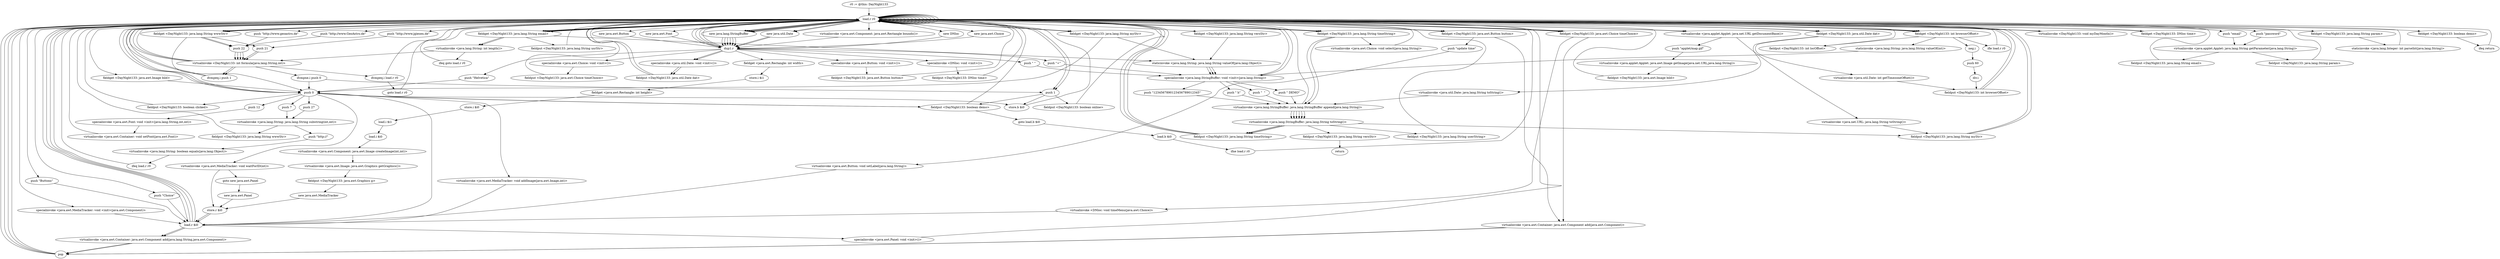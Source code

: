 digraph "" {
    "r0 := @this: DayNight133"
    "load.r r0"
    "r0 := @this: DayNight133"->"load.r r0";
    "new java.awt.Font"
    "load.r r0"->"new java.awt.Font";
    "dup1.r"
    "new java.awt.Font"->"dup1.r";
    "push \"Helvetica\""
    "dup1.r"->"push \"Helvetica\"";
    "push 0"
    "push \"Helvetica\""->"push 0";
    "push 12"
    "push 0"->"push 12";
    "specialinvoke <java.awt.Font: void <init>(java.lang.String,int,int)>"
    "push 12"->"specialinvoke <java.awt.Font: void <init>(java.lang.String,int,int)>";
    "virtualinvoke <java.awt.Container: void setFont(java.awt.Font)>"
    "specialinvoke <java.awt.Font: void <init>(java.lang.String,int,int)>"->"virtualinvoke <java.awt.Container: void setFont(java.awt.Font)>";
    "virtualinvoke <java.awt.Container: void setFont(java.awt.Font)>"->"load.r r0";
    "load.r r0"->"load.r r0";
    "virtualinvoke <java.applet.Applet: java.net.URL getDocumentBase()>"
    "load.r r0"->"virtualinvoke <java.applet.Applet: java.net.URL getDocumentBase()>";
    "virtualinvoke <java.net.URL: java.lang.String toString()>"
    "virtualinvoke <java.applet.Applet: java.net.URL getDocumentBase()>"->"virtualinvoke <java.net.URL: java.lang.String toString()>";
    "fieldput <DayNight133: java.lang.String myStr>"
    "virtualinvoke <java.net.URL: java.lang.String toString()>"->"fieldput <DayNight133: java.lang.String myStr>";
    "fieldput <DayNight133: java.lang.String myStr>"->"load.r r0";
    "new java.lang.StringBuffer"
    "load.r r0"->"new java.lang.StringBuffer";
    "new java.lang.StringBuffer"->"dup1.r";
    "dup1.r"->"load.r r0";
    "fieldget <DayNight133: java.lang.String myStr>"
    "load.r r0"->"fieldget <DayNight133: java.lang.String myStr>";
    "staticinvoke <java.lang.String: java.lang.String valueOf(java.lang.Object)>"
    "fieldget <DayNight133: java.lang.String myStr>"->"staticinvoke <java.lang.String: java.lang.String valueOf(java.lang.Object)>";
    "specialinvoke <java.lang.StringBuffer: void <init>(java.lang.String)>"
    "staticinvoke <java.lang.String: java.lang.String valueOf(java.lang.Object)>"->"specialinvoke <java.lang.StringBuffer: void <init>(java.lang.String)>";
    "push \"1234567890123456789012345\""
    "specialinvoke <java.lang.StringBuffer: void <init>(java.lang.String)>"->"push \"1234567890123456789012345\"";
    "virtualinvoke <java.lang.StringBuffer: java.lang.StringBuffer append(java.lang.String)>"
    "push \"1234567890123456789012345\""->"virtualinvoke <java.lang.StringBuffer: java.lang.StringBuffer append(java.lang.String)>";
    "virtualinvoke <java.lang.StringBuffer: java.lang.String toString()>"
    "virtualinvoke <java.lang.StringBuffer: java.lang.StringBuffer append(java.lang.String)>"->"virtualinvoke <java.lang.StringBuffer: java.lang.String toString()>";
    "virtualinvoke <java.lang.StringBuffer: java.lang.String toString()>"->"fieldput <DayNight133: java.lang.String myStr>";
    "fieldput <DayNight133: java.lang.String myStr>"->"load.r r0";
    "load.r r0"->"load.r r0";
    "load.r r0"->"fieldget <DayNight133: java.lang.String myStr>";
    "fieldget <DayNight133: java.lang.String myStr>"->"push 0";
    "push 27"
    "push 0"->"push 27";
    "virtualinvoke <java.lang.String: java.lang.String substring(int,int)>"
    "push 27"->"virtualinvoke <java.lang.String: java.lang.String substring(int,int)>";
    "fieldput <DayNight133: java.lang.String wwwStr>"
    "virtualinvoke <java.lang.String: java.lang.String substring(int,int)>"->"fieldput <DayNight133: java.lang.String wwwStr>";
    "fieldput <DayNight133: java.lang.String wwwStr>"->"load.r r0";
    "virtualinvoke <DayNight133: void myDayMonth()>"
    "load.r r0"->"virtualinvoke <DayNight133: void myDayMonth()>";
    "virtualinvoke <DayNight133: void myDayMonth()>"->"load.r r0";
    "load.r r0"->"load.r r0";
    "load.r r0"->"load.r r0";
    "load.r r0"->"virtualinvoke <java.applet.Applet: java.net.URL getDocumentBase()>";
    "push \"applet/map.gif\""
    "virtualinvoke <java.applet.Applet: java.net.URL getDocumentBase()>"->"push \"applet/map.gif\"";
    "virtualinvoke <java.applet.Applet: java.awt.Image getImage(java.net.URL,java.lang.String)>"
    "push \"applet/map.gif\""->"virtualinvoke <java.applet.Applet: java.awt.Image getImage(java.net.URL,java.lang.String)>";
    "fieldput <DayNight133: java.awt.Image bild>"
    "virtualinvoke <java.applet.Applet: java.awt.Image getImage(java.net.URL,java.lang.String)>"->"fieldput <DayNight133: java.awt.Image bild>";
    "fieldput <DayNight133: java.awt.Image bild>"->"load.r r0";
    "new java.util.Date"
    "load.r r0"->"new java.util.Date";
    "new java.util.Date"->"dup1.r";
    "specialinvoke <java.util.Date: void <init>()>"
    "dup1.r"->"specialinvoke <java.util.Date: void <init>()>";
    "fieldput <DayNight133: java.util.Date dat>"
    "specialinvoke <java.util.Date: void <init>()>"->"fieldput <DayNight133: java.util.Date dat>";
    "fieldput <DayNight133: java.util.Date dat>"->"load.r r0";
    "load.r r0"->"load.r r0";
    "load.r r0"->"load.r r0";
    "virtualinvoke <java.awt.Component: java.awt.Rectangle bounds()>"
    "load.r r0"->"virtualinvoke <java.awt.Component: java.awt.Rectangle bounds()>";
    "virtualinvoke <java.awt.Component: java.awt.Rectangle bounds()>"->"dup1.r";
    "fieldget <java.awt.Rectangle: int width>"
    "dup1.r"->"fieldget <java.awt.Rectangle: int width>";
    "store.i $i1"
    "fieldget <java.awt.Rectangle: int width>"->"store.i $i1";
    "fieldget <java.awt.Rectangle: int height>"
    "store.i $i1"->"fieldget <java.awt.Rectangle: int height>";
    "store.i $i0"
    "fieldget <java.awt.Rectangle: int height>"->"store.i $i0";
    "load.i $i1"
    "store.i $i0"->"load.i $i1";
    "load.i $i0"
    "load.i $i1"->"load.i $i0";
    "virtualinvoke <java.awt.Component: java.awt.Image createImage(int,int)>"
    "load.i $i0"->"virtualinvoke <java.awt.Component: java.awt.Image createImage(int,int)>";
    "virtualinvoke <java.awt.Image: java.awt.Graphics getGraphics()>"
    "virtualinvoke <java.awt.Component: java.awt.Image createImage(int,int)>"->"virtualinvoke <java.awt.Image: java.awt.Graphics getGraphics()>";
    "fieldput <DayNight133: java.awt.Graphics g>"
    "virtualinvoke <java.awt.Image: java.awt.Graphics getGraphics()>"->"fieldput <DayNight133: java.awt.Graphics g>";
    "new java.awt.MediaTracker"
    "fieldput <DayNight133: java.awt.Graphics g>"->"new java.awt.MediaTracker";
    "store.r $i0"
    "new java.awt.MediaTracker"->"store.r $i0";
    "load.r $i0"
    "store.r $i0"->"load.r $i0";
    "load.r $i0"->"load.r r0";
    "specialinvoke <java.awt.MediaTracker: void <init>(java.awt.Component)>"
    "load.r r0"->"specialinvoke <java.awt.MediaTracker: void <init>(java.awt.Component)>";
    "specialinvoke <java.awt.MediaTracker: void <init>(java.awt.Component)>"->"load.r $i0";
    "load.r $i0"->"load.r r0";
    "fieldget <DayNight133: java.awt.Image bild>"
    "load.r r0"->"fieldget <DayNight133: java.awt.Image bild>";
    "fieldget <DayNight133: java.awt.Image bild>"->"push 0";
    "virtualinvoke <java.awt.MediaTracker: void addImage(java.awt.Image,int)>"
    "push 0"->"virtualinvoke <java.awt.MediaTracker: void addImage(java.awt.Image,int)>";
    "virtualinvoke <java.awt.MediaTracker: void addImage(java.awt.Image,int)>"->"load.r $i0";
    "load.r $i0"->"push 0";
    "virtualinvoke <java.awt.MediaTracker: void waitForID(int)>"
    "push 0"->"virtualinvoke <java.awt.MediaTracker: void waitForID(int)>";
    "goto new java.awt.Panel"
    "virtualinvoke <java.awt.MediaTracker: void waitForID(int)>"->"goto new java.awt.Panel";
    "new java.awt.Panel"
    "goto new java.awt.Panel"->"new java.awt.Panel";
    "new java.awt.Panel"->"store.r $i0";
    "store.r $i0"->"load.r $i0";
    "specialinvoke <java.awt.Panel: void <init>()>"
    "load.r $i0"->"specialinvoke <java.awt.Panel: void <init>()>";
    "specialinvoke <java.awt.Panel: void <init>()>"->"load.r r0";
    "push \"Buttons\""
    "load.r r0"->"push \"Buttons\"";
    "push \"Buttons\""->"load.r $i0";
    "virtualinvoke <java.awt.Container: java.awt.Component add(java.lang.String,java.awt.Component)>"
    "load.r $i0"->"virtualinvoke <java.awt.Container: java.awt.Component add(java.lang.String,java.awt.Component)>";
    "pop"
    "virtualinvoke <java.awt.Container: java.awt.Component add(java.lang.String,java.awt.Component)>"->"pop";
    "pop"->"load.r r0";
    "push \"Choice\""
    "load.r r0"->"push \"Choice\"";
    "push \"Choice\""->"load.r $i0";
    "load.r $i0"->"virtualinvoke <java.awt.Container: java.awt.Component add(java.lang.String,java.awt.Component)>";
    "virtualinvoke <java.awt.Container: java.awt.Component add(java.lang.String,java.awt.Component)>"->"pop";
    "pop"->"load.r r0";
    "new DNloc"
    "load.r r0"->"new DNloc";
    "new DNloc"->"dup1.r";
    "specialinvoke <DNloc: void <init>()>"
    "dup1.r"->"specialinvoke <DNloc: void <init>()>";
    "fieldput <DayNight133: DNloc time>"
    "specialinvoke <DNloc: void <init>()>"->"fieldput <DayNight133: DNloc time>";
    "fieldput <DayNight133: DNloc time>"->"load.r r0";
    "new java.awt.Choice"
    "load.r r0"->"new java.awt.Choice";
    "new java.awt.Choice"->"dup1.r";
    "specialinvoke <java.awt.Choice: void <init>()>"
    "dup1.r"->"specialinvoke <java.awt.Choice: void <init>()>";
    "fieldput <DayNight133: java.awt.Choice timeChoice>"
    "specialinvoke <java.awt.Choice: void <init>()>"->"fieldput <DayNight133: java.awt.Choice timeChoice>";
    "fieldput <DayNight133: java.awt.Choice timeChoice>"->"load.r r0";
    "fieldget <DayNight133: DNloc time>"
    "load.r r0"->"fieldget <DayNight133: DNloc time>";
    "fieldget <DayNight133: DNloc time>"->"load.r r0";
    "fieldget <DayNight133: java.awt.Choice timeChoice>"
    "load.r r0"->"fieldget <DayNight133: java.awt.Choice timeChoice>";
    "virtualinvoke <DNloc: void timeMenu(java.awt.Choice)>"
    "fieldget <DayNight133: java.awt.Choice timeChoice>"->"virtualinvoke <DNloc: void timeMenu(java.awt.Choice)>";
    "virtualinvoke <DNloc: void timeMenu(java.awt.Choice)>"->"load.r $i0";
    "load.r $i0"->"load.r r0";
    "load.r r0"->"fieldget <DayNight133: java.awt.Choice timeChoice>";
    "virtualinvoke <java.awt.Container: java.awt.Component add(java.awt.Component)>"
    "fieldget <DayNight133: java.awt.Choice timeChoice>"->"virtualinvoke <java.awt.Container: java.awt.Component add(java.awt.Component)>";
    "virtualinvoke <java.awt.Container: java.awt.Component add(java.awt.Component)>"->"pop";
    "pop"->"load.r r0";
    "new java.awt.Button"
    "load.r r0"->"new java.awt.Button";
    "new java.awt.Button"->"dup1.r";
    "specialinvoke <java.awt.Button: void <init>()>"
    "dup1.r"->"specialinvoke <java.awt.Button: void <init>()>";
    "fieldput <DayNight133: java.awt.Button button>"
    "specialinvoke <java.awt.Button: void <init>()>"->"fieldput <DayNight133: java.awt.Button button>";
    "fieldput <DayNight133: java.awt.Button button>"->"load.r r0";
    "fieldget <DayNight133: java.awt.Button button>"
    "load.r r0"->"fieldget <DayNight133: java.awt.Button button>";
    "push \"update time\""
    "fieldget <DayNight133: java.awt.Button button>"->"push \"update time\"";
    "virtualinvoke <java.awt.Button: void setLabel(java.lang.String)>"
    "push \"update time\""->"virtualinvoke <java.awt.Button: void setLabel(java.lang.String)>";
    "virtualinvoke <java.awt.Button: void setLabel(java.lang.String)>"->"load.r $i0";
    "load.r $i0"->"load.r r0";
    "load.r r0"->"fieldget <DayNight133: java.awt.Button button>";
    "fieldget <DayNight133: java.awt.Button button>"->"virtualinvoke <java.awt.Container: java.awt.Component add(java.awt.Component)>";
    "virtualinvoke <java.awt.Container: java.awt.Component add(java.awt.Component)>"->"pop";
    "pop"->"load.r r0";
    "load.r r0"->"new java.util.Date";
    "new java.util.Date"->"dup1.r";
    "dup1.r"->"specialinvoke <java.util.Date: void <init>()>";
    "specialinvoke <java.util.Date: void <init>()>"->"fieldput <DayNight133: java.util.Date dat>";
    "fieldput <DayNight133: java.util.Date dat>"->"load.r r0";
    "load.r r0"->"load.r r0";
    "fieldget <DayNight133: java.util.Date dat>"
    "load.r r0"->"fieldget <DayNight133: java.util.Date dat>";
    "virtualinvoke <java.util.Date: int getTimezoneOffset()>"
    "fieldget <DayNight133: java.util.Date dat>"->"virtualinvoke <java.util.Date: int getTimezoneOffset()>";
    "fieldput <DayNight133: int browserOffset>"
    "virtualinvoke <java.util.Date: int getTimezoneOffset()>"->"fieldput <DayNight133: int browserOffset>";
    "fieldput <DayNight133: int browserOffset>"->"load.r r0";
    "load.r r0"->"load.r r0";
    "fieldget <DayNight133: int browserOffset>"
    "load.r r0"->"fieldget <DayNight133: int browserOffset>";
    "neg.i"
    "fieldget <DayNight133: int browserOffset>"->"neg.i";
    "push 60"
    "neg.i"->"push 60";
    "div.i"
    "push 60"->"div.i";
    "div.i"->"fieldput <DayNight133: int browserOffset>";
    "fieldput <DayNight133: int browserOffset>"->"load.r r0";
    "load.r r0"->"load.r r0";
    "load.r r0"->"fieldget <DayNight133: int browserOffset>";
    "fieldput <DayNight133: int locOffset>"
    "fieldget <DayNight133: int browserOffset>"->"fieldput <DayNight133: int locOffset>";
    "fieldput <DayNight133: int locOffset>"->"load.r r0";
    "load.r r0"->"new java.lang.StringBuffer";
    "new java.lang.StringBuffer"->"dup1.r";
    "dup1.r"->"load.r r0";
    "load.r r0"->"fieldget <DayNight133: int browserOffset>";
    "staticinvoke <java.lang.String: java.lang.String valueOf(int)>"
    "fieldget <DayNight133: int browserOffset>"->"staticinvoke <java.lang.String: java.lang.String valueOf(int)>";
    "staticinvoke <java.lang.String: java.lang.String valueOf(int)>"->"specialinvoke <java.lang.StringBuffer: void <init>(java.lang.String)>";
    "push \" h\""
    "specialinvoke <java.lang.StringBuffer: void <init>(java.lang.String)>"->"push \" h\"";
    "push \" h\""->"virtualinvoke <java.lang.StringBuffer: java.lang.StringBuffer append(java.lang.String)>";
    "virtualinvoke <java.lang.StringBuffer: java.lang.StringBuffer append(java.lang.String)>"->"virtualinvoke <java.lang.StringBuffer: java.lang.String toString()>";
    "fieldput <DayNight133: java.lang.String timeString>"
    "virtualinvoke <java.lang.StringBuffer: java.lang.String toString()>"->"fieldput <DayNight133: java.lang.String timeString>";
    "fieldput <DayNight133: java.lang.String timeString>"->"load.r r0";
    "load.r r0"->"fieldget <DayNight133: int browserOffset>";
    "ifle load.r r0"
    "fieldget <DayNight133: int browserOffset>"->"ifle load.r r0";
    "ifle load.r r0"->"load.r r0";
    "load.r r0"->"new java.lang.StringBuffer";
    "new java.lang.StringBuffer"->"dup1.r";
    "push \"+\""
    "dup1.r"->"push \"+\"";
    "push \"+\""->"specialinvoke <java.lang.StringBuffer: void <init>(java.lang.String)>";
    "specialinvoke <java.lang.StringBuffer: void <init>(java.lang.String)>"->"load.r r0";
    "fieldget <DayNight133: java.lang.String timeString>"
    "load.r r0"->"fieldget <DayNight133: java.lang.String timeString>";
    "fieldget <DayNight133: java.lang.String timeString>"->"virtualinvoke <java.lang.StringBuffer: java.lang.StringBuffer append(java.lang.String)>";
    "virtualinvoke <java.lang.StringBuffer: java.lang.StringBuffer append(java.lang.String)>"->"virtualinvoke <java.lang.StringBuffer: java.lang.String toString()>";
    "virtualinvoke <java.lang.StringBuffer: java.lang.String toString()>"->"fieldput <DayNight133: java.lang.String timeString>";
    "fieldput <DayNight133: java.lang.String timeString>"->"load.r r0";
    "load.r r0"->"new java.lang.StringBuffer";
    "new java.lang.StringBuffer"->"dup1.r";
    "push \" \""
    "dup1.r"->"push \" \"";
    "push \" \""->"specialinvoke <java.lang.StringBuffer: void <init>(java.lang.String)>";
    "specialinvoke <java.lang.StringBuffer: void <init>(java.lang.String)>"->"load.r r0";
    "load.r r0"->"fieldget <DayNight133: java.lang.String timeString>";
    "fieldget <DayNight133: java.lang.String timeString>"->"virtualinvoke <java.lang.StringBuffer: java.lang.StringBuffer append(java.lang.String)>";
    "virtualinvoke <java.lang.StringBuffer: java.lang.StringBuffer append(java.lang.String)>"->"virtualinvoke <java.lang.StringBuffer: java.lang.String toString()>";
    "virtualinvoke <java.lang.StringBuffer: java.lang.String toString()>"->"fieldput <DayNight133: java.lang.String timeString>";
    "fieldput <DayNight133: java.lang.String timeString>"->"load.r r0";
    "load.r r0"->"fieldget <DayNight133: java.awt.Choice timeChoice>";
    "fieldget <DayNight133: java.awt.Choice timeChoice>"->"load.r r0";
    "load.r r0"->"fieldget <DayNight133: java.lang.String timeString>";
    "virtualinvoke <java.awt.Choice: void select(java.lang.String)>"
    "fieldget <DayNight133: java.lang.String timeString>"->"virtualinvoke <java.awt.Choice: void select(java.lang.String)>";
    "virtualinvoke <java.awt.Choice: void select(java.lang.String)>"->"load.r r0";
    "load.r r0"->"push 0";
    "fieldput <DayNight133: boolean clicked>"
    "push 0"->"fieldput <DayNight133: boolean clicked>";
    "fieldput <DayNight133: boolean clicked>"->"load.r r0";
    "load.r r0"->"load.r r0";
    "push \"email\""
    "load.r r0"->"push \"email\"";
    "virtualinvoke <java.applet.Applet: java.lang.String getParameter(java.lang.String)>"
    "push \"email\""->"virtualinvoke <java.applet.Applet: java.lang.String getParameter(java.lang.String)>";
    "fieldput <DayNight133: java.lang.String email>"
    "virtualinvoke <java.applet.Applet: java.lang.String getParameter(java.lang.String)>"->"fieldput <DayNight133: java.lang.String email>";
    "fieldput <DayNight133: java.lang.String email>"->"load.r r0";
    "load.r r0"->"load.r r0";
    "push \"password\""
    "load.r r0"->"push \"password\"";
    "push \"password\""->"virtualinvoke <java.applet.Applet: java.lang.String getParameter(java.lang.String)>";
    "fieldput <DayNight133: java.lang.String param>"
    "virtualinvoke <java.applet.Applet: java.lang.String getParameter(java.lang.String)>"->"fieldput <DayNight133: java.lang.String param>";
    "fieldput <DayNight133: java.lang.String param>"->"load.r r0";
    "load.r r0"->"load.r r0";
    "fieldget <DayNight133: java.lang.String email>"
    "load.r r0"->"fieldget <DayNight133: java.lang.String email>";
    "fieldput <DayNight133: java.lang.String usrStr>"
    "fieldget <DayNight133: java.lang.String email>"->"fieldput <DayNight133: java.lang.String usrStr>";
    "fieldput <DayNight133: java.lang.String usrStr>"->"load.r r0";
    "load.r r0"->"new java.lang.StringBuffer";
    "new java.lang.StringBuffer"->"dup1.r";
    "dup1.r"->"load.r r0";
    "load.r r0"->"fieldget <DayNight133: java.lang.String email>";
    "fieldget <DayNight133: java.lang.String email>"->"staticinvoke <java.lang.String: java.lang.String valueOf(java.lang.Object)>";
    "staticinvoke <java.lang.String: java.lang.String valueOf(java.lang.Object)>"->"specialinvoke <java.lang.StringBuffer: void <init>(java.lang.String)>";
    "push \"  \""
    "specialinvoke <java.lang.StringBuffer: void <init>(java.lang.String)>"->"push \"  \"";
    "push \"  \""->"virtualinvoke <java.lang.StringBuffer: java.lang.StringBuffer append(java.lang.String)>";
    "virtualinvoke <java.lang.StringBuffer: java.lang.StringBuffer append(java.lang.String)>"->"load.r r0";
    "load.r r0"->"fieldget <DayNight133: java.util.Date dat>";
    "virtualinvoke <java.util.Date: java.lang.String toString()>"
    "fieldget <DayNight133: java.util.Date dat>"->"virtualinvoke <java.util.Date: java.lang.String toString()>";
    "virtualinvoke <java.util.Date: java.lang.String toString()>"->"virtualinvoke <java.lang.StringBuffer: java.lang.StringBuffer append(java.lang.String)>";
    "virtualinvoke <java.lang.StringBuffer: java.lang.StringBuffer append(java.lang.String)>"->"virtualinvoke <java.lang.StringBuffer: java.lang.String toString()>";
    "fieldput <DayNight133: java.lang.String userString>"
    "virtualinvoke <java.lang.StringBuffer: java.lang.String toString()>"->"fieldput <DayNight133: java.lang.String userString>";
    "fieldput <DayNight133: java.lang.String userString>"->"load.r r0";
    "load.r r0"->"load.r r0";
    "fieldget <DayNight133: java.lang.String wwwStr>"
    "load.r r0"->"fieldget <DayNight133: java.lang.String wwwStr>";
    "push 22"
    "fieldget <DayNight133: java.lang.String wwwStr>"->"push 22";
    "virtualinvoke <DayNight133: int formula(java.lang.String,int)>"
    "push 22"->"virtualinvoke <DayNight133: int formula(java.lang.String,int)>";
    "virtualinvoke <DayNight133: int formula(java.lang.String,int)>"->"load.r r0";
    "push \"http://www.GeoAstro.de\""
    "load.r r0"->"push \"http://www.GeoAstro.de\"";
    "push \"http://www.GeoAstro.de\""->"push 22";
    "push 22"->"virtualinvoke <DayNight133: int formula(java.lang.String,int)>";
    "ifcmpeq.i push 1"
    "virtualinvoke <DayNight133: int formula(java.lang.String,int)>"->"ifcmpeq.i push 1";
    "ifcmpeq.i push 1"->"load.r r0";
    "load.r r0"->"load.r r0";
    "load.r r0"->"fieldget <DayNight133: java.lang.String wwwStr>";
    "fieldget <DayNight133: java.lang.String wwwStr>"->"push 22";
    "push 22"->"virtualinvoke <DayNight133: int formula(java.lang.String,int)>";
    "virtualinvoke <DayNight133: int formula(java.lang.String,int)>"->"load.r r0";
    "push \"http://www.geoastro.de\""
    "load.r r0"->"push \"http://www.geoastro.de\"";
    "push \"http://www.geoastro.de\""->"push 22";
    "push 22"->"virtualinvoke <DayNight133: int formula(java.lang.String,int)>";
    "virtualinvoke <DayNight133: int formula(java.lang.String,int)>"->"ifcmpeq.i push 1";
    "ifcmpeq.i push 1"->"load.r r0";
    "load.r r0"->"load.r r0";
    "load.r r0"->"fieldget <DayNight133: java.lang.String wwwStr>";
    "push 21"
    "fieldget <DayNight133: java.lang.String wwwStr>"->"push 21";
    "push 21"->"virtualinvoke <DayNight133: int formula(java.lang.String,int)>";
    "virtualinvoke <DayNight133: int formula(java.lang.String,int)>"->"load.r r0";
    "push \"http://www.jgiesen.de\""
    "load.r r0"->"push \"http://www.jgiesen.de\"";
    "push \"http://www.jgiesen.de\""->"push 21";
    "push 21"->"virtualinvoke <DayNight133: int formula(java.lang.String,int)>";
    "ifcmpne.i push 0"
    "virtualinvoke <DayNight133: int formula(java.lang.String,int)>"->"ifcmpne.i push 0";
    "push 1"
    "ifcmpne.i push 0"->"push 1";
    "store.b $i0"
    "push 1"->"store.b $i0";
    "store.b $i0"->"load.r r0";
    "load.r r0"->"push 1";
    "fieldput <DayNight133: boolean online>"
    "push 1"->"fieldput <DayNight133: boolean online>";
    "fieldput <DayNight133: boolean online>"->"load.r r0";
    "load.r r0"->"push 0";
    "fieldput <DayNight133: boolean demo>"
    "push 0"->"fieldput <DayNight133: boolean demo>";
    "goto load.b $i0"
    "fieldput <DayNight133: boolean demo>"->"goto load.b $i0";
    "load.b $i0"
    "goto load.b $i0"->"load.b $i0";
    "ifne load.r r0"
    "load.b $i0"->"ifne load.r r0";
    "ifne load.r r0"->"load.r r0";
    "load.r r0"->"fieldget <DayNight133: java.lang.String email>";
    "virtualinvoke <java.lang.String: int length()>"
    "fieldget <DayNight133: java.lang.String email>"->"virtualinvoke <java.lang.String: int length()>";
    "ifeq goto load.r r0"
    "virtualinvoke <java.lang.String: int length()>"->"ifeq goto load.r r0";
    "ifeq goto load.r r0"->"load.r r0";
    "fieldget <DayNight133: java.lang.String param>"
    "load.r r0"->"fieldget <DayNight133: java.lang.String param>";
    "staticinvoke <java.lang.Integer: int parseInt(java.lang.String)>"
    "fieldget <DayNight133: java.lang.String param>"->"staticinvoke <java.lang.Integer: int parseInt(java.lang.String)>";
    "staticinvoke <java.lang.Integer: int parseInt(java.lang.String)>"->"load.r r0";
    "load.r r0"->"load.r r0";
    "load.r r0"->"fieldget <DayNight133: java.lang.String email>";
    "fieldget <DayNight133: java.lang.String email>"->"load.r r0";
    "load.r r0"->"fieldget <DayNight133: java.lang.String email>";
    "fieldget <DayNight133: java.lang.String email>"->"virtualinvoke <java.lang.String: int length()>";
    "virtualinvoke <java.lang.String: int length()>"->"virtualinvoke <DayNight133: int formula(java.lang.String,int)>";
    "ifcmpeq.i load.r r0"
    "virtualinvoke <DayNight133: int formula(java.lang.String,int)>"->"ifcmpeq.i load.r r0";
    "goto load.r r0"
    "ifcmpeq.i load.r r0"->"goto load.r r0";
    "goto load.r r0"->"load.r r0";
    "load.r r0"->"fieldget <DayNight133: java.lang.String wwwStr>";
    "fieldget <DayNight133: java.lang.String wwwStr>"->"push 0";
    "push 7"
    "push 0"->"push 7";
    "push 7"->"virtualinvoke <java.lang.String: java.lang.String substring(int,int)>";
    "push \"http://\""
    "virtualinvoke <java.lang.String: java.lang.String substring(int,int)>"->"push \"http://\"";
    "virtualinvoke <java.lang.String: boolean equals(java.lang.Object)>"
    "push \"http://\""->"virtualinvoke <java.lang.String: boolean equals(java.lang.Object)>";
    "ifeq load.r r0"
    "virtualinvoke <java.lang.String: boolean equals(java.lang.Object)>"->"ifeq load.r r0";
    "ifeq load.r r0"->"load.r r0";
    "load.r r0"->"push 1";
    "push 1"->"fieldput <DayNight133: boolean demo>";
    "fieldput <DayNight133: boolean demo>"->"load.r r0";
    "fieldget <DayNight133: boolean demo>"
    "load.r r0"->"fieldget <DayNight133: boolean demo>";
    "ifeq return"
    "fieldget <DayNight133: boolean demo>"->"ifeq return";
    "ifeq return"->"load.r r0";
    "load.r r0"->"new java.lang.StringBuffer";
    "new java.lang.StringBuffer"->"dup1.r";
    "dup1.r"->"load.r r0";
    "fieldget <DayNight133: java.lang.String versStr>"
    "load.r r0"->"fieldget <DayNight133: java.lang.String versStr>";
    "fieldget <DayNight133: java.lang.String versStr>"->"staticinvoke <java.lang.String: java.lang.String valueOf(java.lang.Object)>";
    "staticinvoke <java.lang.String: java.lang.String valueOf(java.lang.Object)>"->"specialinvoke <java.lang.StringBuffer: void <init>(java.lang.String)>";
    "push \" DEMO\""
    "specialinvoke <java.lang.StringBuffer: void <init>(java.lang.String)>"->"push \" DEMO\"";
    "push \" DEMO\""->"virtualinvoke <java.lang.StringBuffer: java.lang.StringBuffer append(java.lang.String)>";
    "virtualinvoke <java.lang.StringBuffer: java.lang.StringBuffer append(java.lang.String)>"->"virtualinvoke <java.lang.StringBuffer: java.lang.String toString()>";
    "fieldput <DayNight133: java.lang.String versStr>"
    "virtualinvoke <java.lang.StringBuffer: java.lang.String toString()>"->"fieldput <DayNight133: java.lang.String versStr>";
    "return"
    "fieldput <DayNight133: java.lang.String versStr>"->"return";
    "ifcmpeq.i load.r r0"->"load.r r0";
    "load.r r0"->"push 0";
    "push 0"->"fieldput <DayNight133: boolean demo>";
    "ifcmpne.i push 0"->"push 0";
    "push 0"->"store.b $i0";
    "virtualinvoke <java.awt.MediaTracker: void waitForID(int)>"->"store.r $i0";
}
